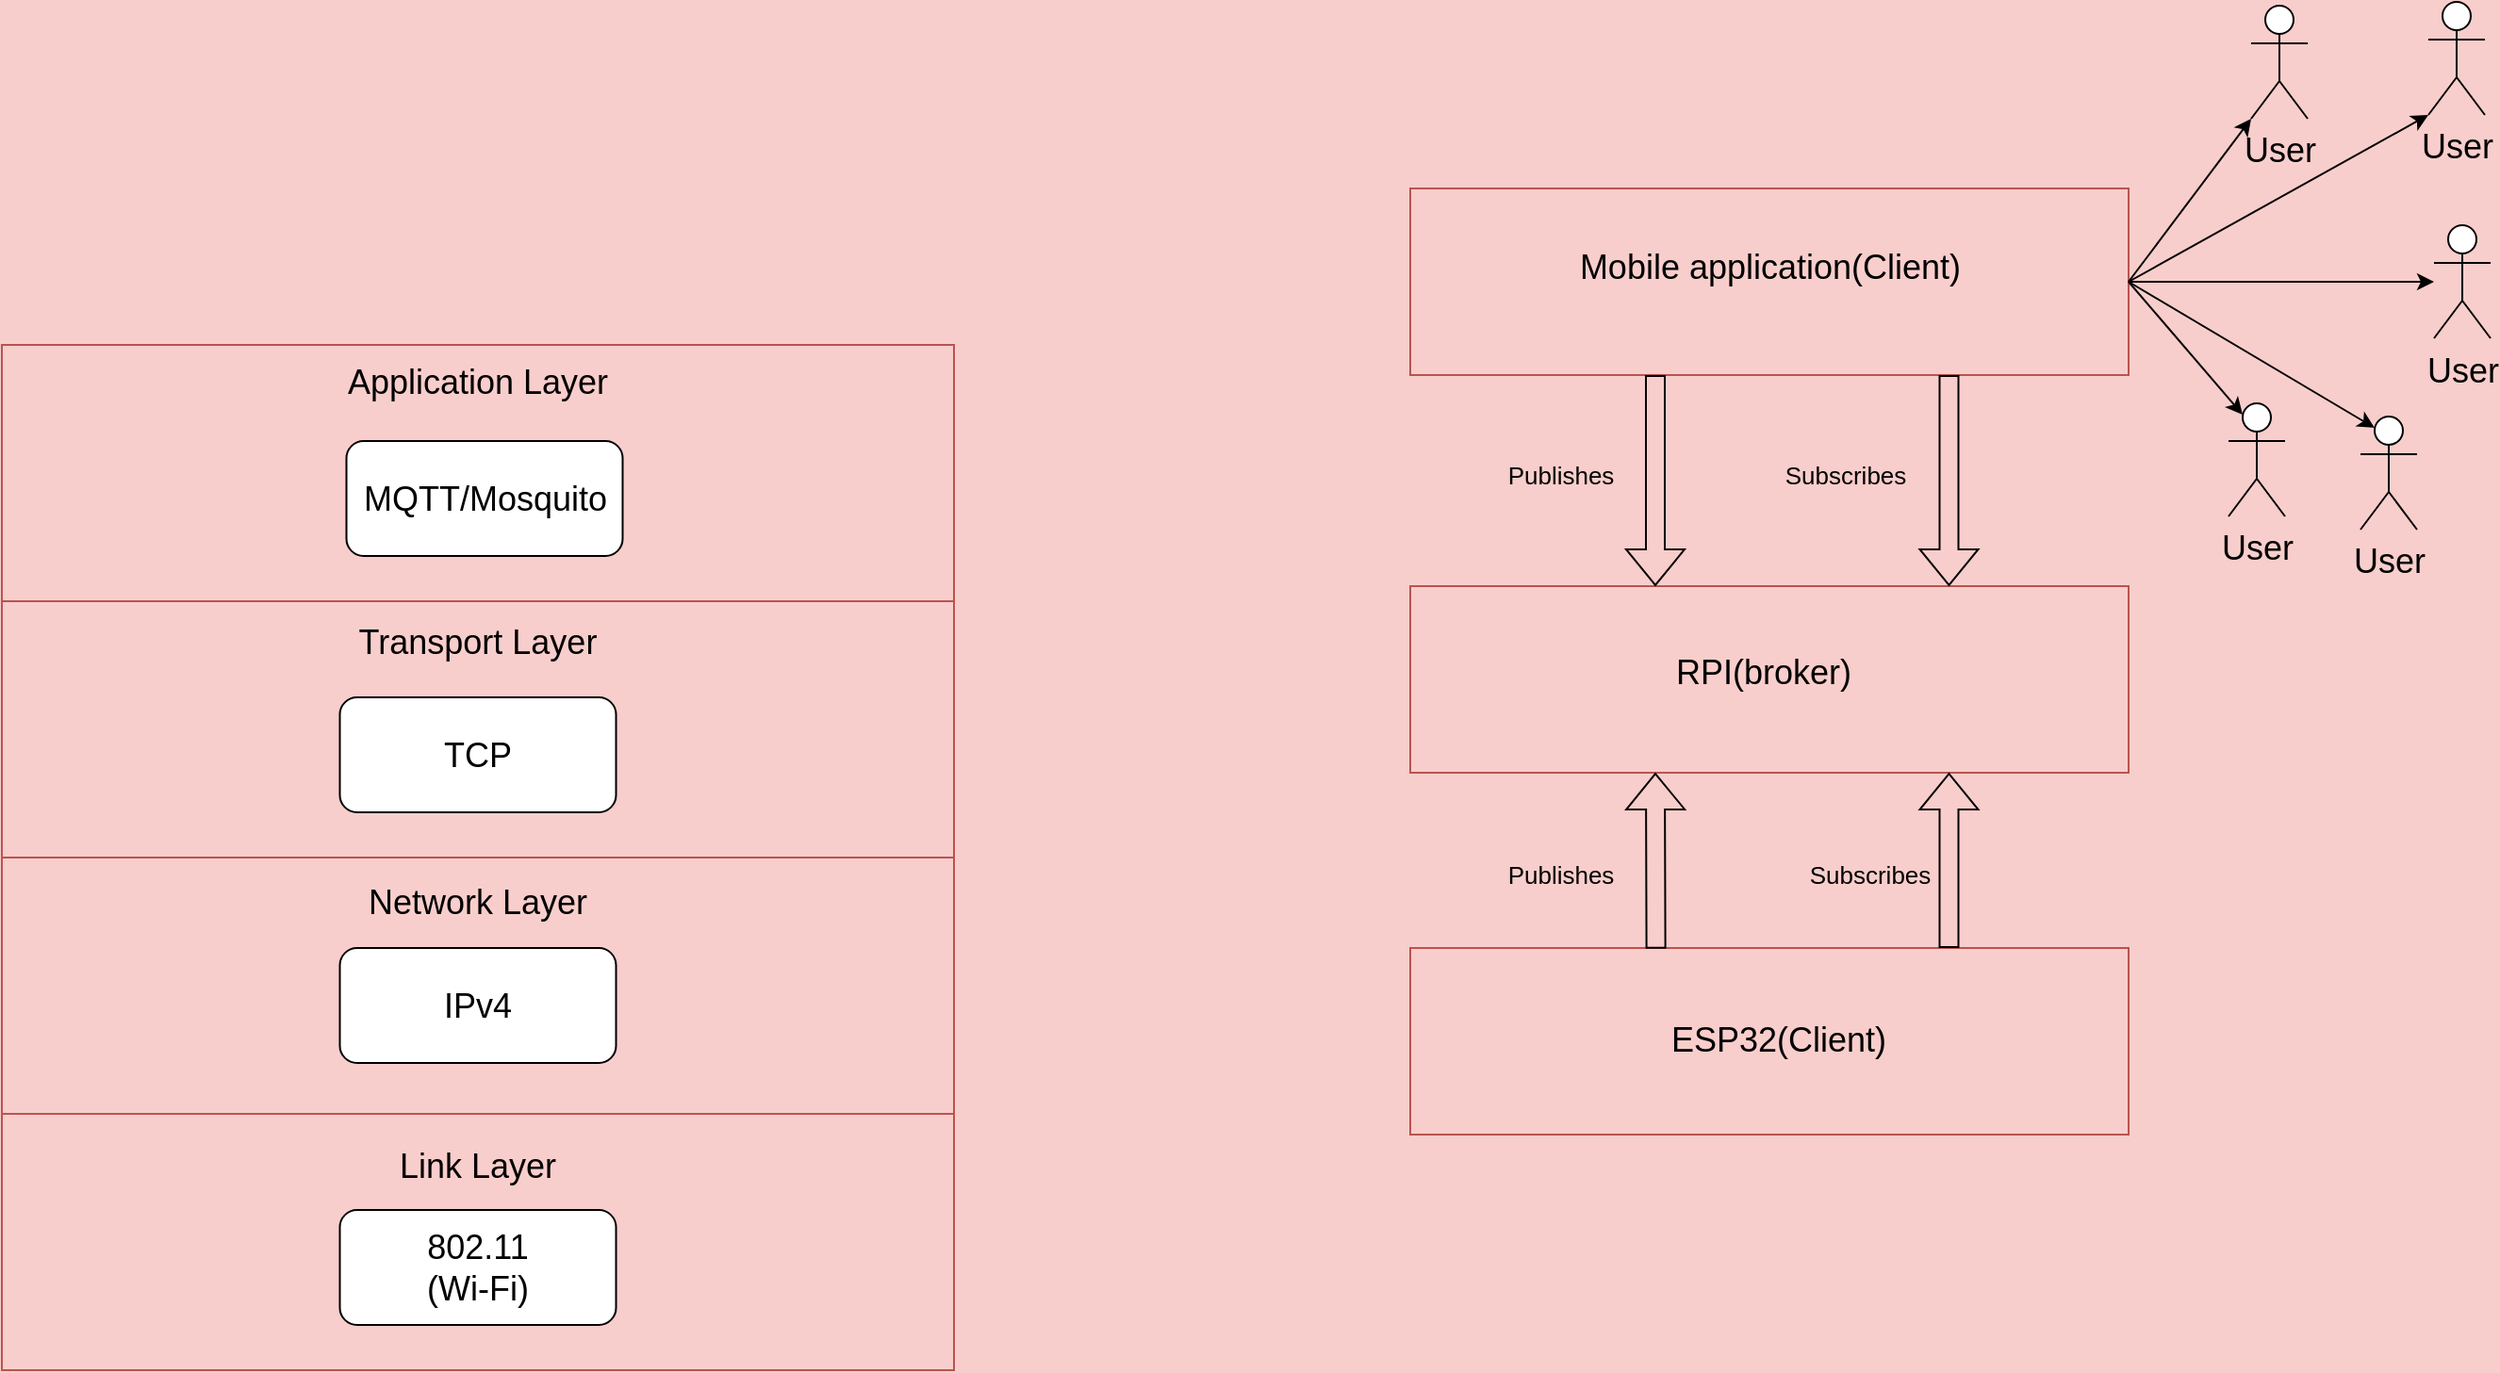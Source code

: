<mxfile version="16.6.4" type="device"><diagram id="T3k2iv62iVBbJIXAb1Ic" name="Page-1"><mxGraphModel dx="677" dy="359" grid="0" gridSize="10" guides="1" tooltips="1" connect="1" arrows="1" fold="1" page="0" pageScale="1" pageWidth="827" pageHeight="1169" background="#F8CECC" math="0" shadow="0"><root><mxCell id="0"/><mxCell id="1" parent="0"/><mxCell id="2LHCwm2fAS1GDqLZZeGL-1" value="" style="rounded=0;whiteSpace=wrap;html=1;fillColor=#f8cecc;strokeColor=#b85450;" vertex="1" parent="1"><mxGeometry x="199" y="203" width="505" height="136" as="geometry"/></mxCell><mxCell id="2LHCwm2fAS1GDqLZZeGL-2" value="&lt;font style=&quot;font-size: 18px&quot;&gt;Application Layer&lt;/font&gt;" style="text;html=1;strokeColor=none;fillColor=none;align=center;verticalAlign=middle;whiteSpace=wrap;rounded=0;" vertex="1" parent="1"><mxGeometry x="349" y="208" width="205" height="30" as="geometry"/></mxCell><mxCell id="2LHCwm2fAS1GDqLZZeGL-4" value="" style="rounded=0;whiteSpace=wrap;html=1;fillColor=#f8cecc;strokeColor=#b85450;" vertex="1" parent="1"><mxGeometry x="199" y="339" width="505" height="136" as="geometry"/></mxCell><mxCell id="2LHCwm2fAS1GDqLZZeGL-5" value="&lt;font style=&quot;font-size: 18px&quot;&gt;Transport Layer&lt;/font&gt;" style="text;html=1;strokeColor=none;fillColor=none;align=center;verticalAlign=middle;whiteSpace=wrap;rounded=0;" vertex="1" parent="1"><mxGeometry x="349" y="346" width="205" height="30" as="geometry"/></mxCell><mxCell id="2LHCwm2fAS1GDqLZZeGL-6" value="" style="rounded=0;whiteSpace=wrap;html=1;fillColor=#f8cecc;strokeColor=#b85450;" vertex="1" parent="1"><mxGeometry x="199" y="475" width="505" height="136" as="geometry"/></mxCell><mxCell id="2LHCwm2fAS1GDqLZZeGL-7" value="&lt;span style=&quot;font-size: 18px&quot;&gt;Network Layer&lt;/span&gt;" style="text;html=1;strokeColor=none;fillColor=none;align=center;verticalAlign=middle;whiteSpace=wrap;rounded=0;" vertex="1" parent="1"><mxGeometry x="349" y="484" width="205" height="30" as="geometry"/></mxCell><mxCell id="2LHCwm2fAS1GDqLZZeGL-8" value="" style="rounded=0;whiteSpace=wrap;html=1;fillColor=#f8cecc;strokeColor=#b85450;" vertex="1" parent="1"><mxGeometry x="199" y="611" width="505" height="136" as="geometry"/></mxCell><mxCell id="2LHCwm2fAS1GDqLZZeGL-9" value="&lt;font style=&quot;font-size: 18px&quot;&gt;Link Layer&lt;/font&gt;" style="text;html=1;strokeColor=none;fillColor=none;align=center;verticalAlign=middle;whiteSpace=wrap;rounded=0;" vertex="1" parent="1"><mxGeometry x="349" y="624" width="205" height="30" as="geometry"/></mxCell><mxCell id="2LHCwm2fAS1GDqLZZeGL-10" value="MQTT/Mosquito" style="rounded=1;whiteSpace=wrap;html=1;fontSize=18;fontColor=#000000;" vertex="1" parent="1"><mxGeometry x="381.75" y="254" width="146.5" height="61" as="geometry"/></mxCell><mxCell id="2LHCwm2fAS1GDqLZZeGL-14" value="802.11&lt;br/&gt;(Wi-Fi)" style="rounded=1;whiteSpace=wrap;html=1;fontSize=18;fontColor=#000000;" vertex="1" parent="1"><mxGeometry x="378.25" y="662" width="146.5" height="61" as="geometry"/></mxCell><mxCell id="2LHCwm2fAS1GDqLZZeGL-15" value="IPv4" style="rounded=1;whiteSpace=wrap;html=1;fontSize=18;fontColor=#000000;" vertex="1" parent="1"><mxGeometry x="378.25" y="523" width="146.5" height="61" as="geometry"/></mxCell><mxCell id="2LHCwm2fAS1GDqLZZeGL-16" value="TCP" style="rounded=1;whiteSpace=wrap;html=1;fontSize=18;fontColor=#000000;" vertex="1" parent="1"><mxGeometry x="378.25" y="390" width="146.5" height="61" as="geometry"/></mxCell><mxCell id="2LHCwm2fAS1GDqLZZeGL-26" value="" style="rounded=0;whiteSpace=wrap;html=1;fillColor=#f8cecc;strokeColor=#b85450;" vertex="1" parent="1"><mxGeometry x="946" y="120" width="381" height="99" as="geometry"/></mxCell><mxCell id="2LHCwm2fAS1GDqLZZeGL-27" value="&lt;font style=&quot;font-size: 18px&quot;&gt;Mobile application(Client)&lt;/font&gt;" style="text;html=1;strokeColor=none;fillColor=none;align=center;verticalAlign=middle;whiteSpace=wrap;rounded=0;" vertex="1" parent="1"><mxGeometry x="1032.5" y="147" width="208" height="30" as="geometry"/></mxCell><mxCell id="2LHCwm2fAS1GDqLZZeGL-28" value="" style="rounded=0;whiteSpace=wrap;html=1;fillColor=#f8cecc;strokeColor=#b85450;" vertex="1" parent="1"><mxGeometry x="946" y="523" width="381" height="99" as="geometry"/></mxCell><mxCell id="2LHCwm2fAS1GDqLZZeGL-29" value="&lt;font style=&quot;font-size: 18px&quot;&gt;ESP32(Client)&lt;/font&gt;" style="text;html=1;strokeColor=none;fillColor=none;align=center;verticalAlign=middle;whiteSpace=wrap;rounded=0;" vertex="1" parent="1"><mxGeometry x="1039" y="557" width="205" height="30" as="geometry"/></mxCell><mxCell id="2LHCwm2fAS1GDqLZZeGL-30" value="" style="rounded=0;whiteSpace=wrap;html=1;fillColor=#f8cecc;strokeColor=#b85450;" vertex="1" parent="1"><mxGeometry x="946" y="331" width="381" height="99" as="geometry"/></mxCell><mxCell id="2LHCwm2fAS1GDqLZZeGL-31" value="&lt;font style=&quot;font-size: 18px&quot;&gt;RPI(broker)&lt;/font&gt;" style="text;html=1;strokeColor=none;fillColor=none;align=center;verticalAlign=middle;whiteSpace=wrap;rounded=0;" vertex="1" parent="1"><mxGeometry x="1031" y="362" width="205" height="30" as="geometry"/></mxCell><mxCell id="2LHCwm2fAS1GDqLZZeGL-34" value="User" style="shape=umlActor;verticalLabelPosition=bottom;verticalAlign=top;html=1;outlineConnect=0;fontSize=18;fontColor=#000000;" vertex="1" parent="1"><mxGeometry x="1489" y="139.5" width="30" height="60" as="geometry"/></mxCell><mxCell id="2LHCwm2fAS1GDqLZZeGL-39" value="" style="shape=flexArrow;endArrow=classic;html=1;rounded=0;fontSize=18;fontColor=#000000;exitX=0.75;exitY=0;exitDx=0;exitDy=0;entryX=0.75;entryY=1;entryDx=0;entryDy=0;" edge="1" parent="1" source="2LHCwm2fAS1GDqLZZeGL-28" target="2LHCwm2fAS1GDqLZZeGL-30"><mxGeometry width="50" height="50" relative="1" as="geometry"><mxPoint x="1455" y="475" as="sourcePoint"/><mxPoint x="1505" y="425" as="targetPoint"/></mxGeometry></mxCell><mxCell id="2LHCwm2fAS1GDqLZZeGL-40" value="" style="shape=flexArrow;endArrow=classic;html=1;rounded=0;fontSize=18;fontColor=#000000;entryX=0.75;entryY=0;entryDx=0;entryDy=0;exitX=0.75;exitY=1;exitDx=0;exitDy=0;" edge="1" parent="1" source="2LHCwm2fAS1GDqLZZeGL-26" target="2LHCwm2fAS1GDqLZZeGL-30"><mxGeometry width="50" height="50" relative="1" as="geometry"><mxPoint x="1067" y="250" as="sourcePoint"/><mxPoint x="1596.25" y="396" as="targetPoint"/></mxGeometry></mxCell><mxCell id="2LHCwm2fAS1GDqLZZeGL-41" value="" style="endArrow=classic;html=1;rounded=0;fontSize=18;fontColor=#000000;exitX=1;exitY=0.5;exitDx=0;exitDy=0;" edge="1" parent="1" source="2LHCwm2fAS1GDqLZZeGL-26" target="2LHCwm2fAS1GDqLZZeGL-34"><mxGeometry width="50" height="50" relative="1" as="geometry"><mxPoint x="1385" y="190" as="sourcePoint"/><mxPoint x="1435" y="140" as="targetPoint"/></mxGeometry></mxCell><mxCell id="2LHCwm2fAS1GDqLZZeGL-43" value="User" style="shape=umlActor;verticalLabelPosition=bottom;verticalAlign=top;html=1;outlineConnect=0;fontSize=18;fontColor=#000000;" vertex="1" parent="1"><mxGeometry x="1380" y="234" width="30" height="60" as="geometry"/></mxCell><mxCell id="2LHCwm2fAS1GDqLZZeGL-44" value="User" style="shape=umlActor;verticalLabelPosition=bottom;verticalAlign=top;html=1;outlineConnect=0;fontSize=18;fontColor=#000000;" vertex="1" parent="1"><mxGeometry x="1450" y="241" width="30" height="60" as="geometry"/></mxCell><mxCell id="2LHCwm2fAS1GDqLZZeGL-45" value="User" style="shape=umlActor;verticalLabelPosition=bottom;verticalAlign=top;html=1;outlineConnect=0;fontSize=18;fontColor=#000000;" vertex="1" parent="1"><mxGeometry x="1392" y="23" width="30" height="60" as="geometry"/></mxCell><mxCell id="2LHCwm2fAS1GDqLZZeGL-46" value="User" style="shape=umlActor;verticalLabelPosition=bottom;verticalAlign=top;html=1;outlineConnect=0;fontSize=18;fontColor=#000000;" vertex="1" parent="1"><mxGeometry x="1486" y="21" width="30" height="60" as="geometry"/></mxCell><mxCell id="2LHCwm2fAS1GDqLZZeGL-51" value="" style="endArrow=classic;html=1;rounded=0;fontSize=18;fontColor=#000000;exitX=1;exitY=0.5;exitDx=0;exitDy=0;entryX=0.25;entryY=0.1;entryDx=0;entryDy=0;entryPerimeter=0;" edge="1" parent="1" source="2LHCwm2fAS1GDqLZZeGL-26" target="2LHCwm2fAS1GDqLZZeGL-43"><mxGeometry width="50" height="50" relative="1" as="geometry"><mxPoint x="1337" y="179.5" as="sourcePoint"/><mxPoint x="1499" y="179.5" as="targetPoint"/></mxGeometry></mxCell><mxCell id="2LHCwm2fAS1GDqLZZeGL-52" value="" style="endArrow=classic;html=1;rounded=0;fontSize=18;fontColor=#000000;exitX=1;exitY=0.5;exitDx=0;exitDy=0;entryX=0.25;entryY=0.1;entryDx=0;entryDy=0;entryPerimeter=0;" edge="1" parent="1" source="2LHCwm2fAS1GDqLZZeGL-26" target="2LHCwm2fAS1GDqLZZeGL-44"><mxGeometry width="50" height="50" relative="1" as="geometry"><mxPoint x="1347" y="189.5" as="sourcePoint"/><mxPoint x="1509" y="189.5" as="targetPoint"/></mxGeometry></mxCell><mxCell id="2LHCwm2fAS1GDqLZZeGL-53" value="" style="endArrow=classic;html=1;rounded=0;fontSize=18;fontColor=#000000;exitX=1;exitY=0.5;exitDx=0;exitDy=0;entryX=0;entryY=1;entryDx=0;entryDy=0;entryPerimeter=0;" edge="1" parent="1" source="2LHCwm2fAS1GDqLZZeGL-26" target="2LHCwm2fAS1GDqLZZeGL-46"><mxGeometry width="50" height="50" relative="1" as="geometry"><mxPoint x="1357" y="199.5" as="sourcePoint"/><mxPoint x="1519" y="199.5" as="targetPoint"/></mxGeometry></mxCell><mxCell id="2LHCwm2fAS1GDqLZZeGL-54" value="" style="endArrow=classic;html=1;rounded=0;fontSize=18;fontColor=#000000;exitX=1;exitY=0.5;exitDx=0;exitDy=0;entryX=0;entryY=1;entryDx=0;entryDy=0;entryPerimeter=0;" edge="1" parent="1" source="2LHCwm2fAS1GDqLZZeGL-26" target="2LHCwm2fAS1GDqLZZeGL-45"><mxGeometry width="50" height="50" relative="1" as="geometry"><mxPoint x="1367" y="209.5" as="sourcePoint"/><mxPoint x="1529" y="209.5" as="targetPoint"/></mxGeometry></mxCell><mxCell id="2LHCwm2fAS1GDqLZZeGL-56" value="&lt;font style=&quot;font-size: 13px&quot;&gt;Subscribes&lt;/font&gt;" style="text;html=1;strokeColor=none;fillColor=none;align=center;verticalAlign=middle;whiteSpace=wrap;rounded=0;fontSize=18;fontColor=#000000;" vertex="1" parent="1"><mxGeometry x="1147" y="256" width="60" height="30" as="geometry"/></mxCell><mxCell id="2LHCwm2fAS1GDqLZZeGL-57" value="" style="shape=flexArrow;endArrow=classic;html=1;rounded=0;fontSize=18;fontColor=#000000;entryX=0.5;entryY=0;entryDx=0;entryDy=0;exitX=0.5;exitY=1;exitDx=0;exitDy=0;" edge="1" parent="1"><mxGeometry width="50" height="50" relative="1" as="geometry"><mxPoint x="1076" y="219" as="sourcePoint"/><mxPoint x="1076" y="331" as="targetPoint"/></mxGeometry></mxCell><mxCell id="2LHCwm2fAS1GDqLZZeGL-58" value="&lt;font style=&quot;font-size: 13px&quot;&gt;Publishes&lt;/font&gt;" style="text;html=1;strokeColor=none;fillColor=none;align=center;verticalAlign=middle;whiteSpace=wrap;rounded=0;fontSize=18;fontColor=#000000;" vertex="1" parent="1"><mxGeometry x="996" y="256" width="60" height="30" as="geometry"/></mxCell><mxCell id="2LHCwm2fAS1GDqLZZeGL-60" value="" style="shape=flexArrow;endArrow=classic;html=1;rounded=0;fontSize=18;fontColor=#000000;exitX=0.342;exitY=0.004;exitDx=0;exitDy=0;exitPerimeter=0;" edge="1" parent="1" source="2LHCwm2fAS1GDqLZZeGL-28"><mxGeometry width="50" height="50" relative="1" as="geometry"><mxPoint x="1076" y="521" as="sourcePoint"/><mxPoint x="1076" y="430" as="targetPoint"/></mxGeometry></mxCell><mxCell id="2LHCwm2fAS1GDqLZZeGL-61" value="&lt;font style=&quot;font-size: 13px&quot;&gt;Publishes&lt;/font&gt;" style="text;html=1;strokeColor=none;fillColor=none;align=center;verticalAlign=middle;whiteSpace=wrap;rounded=0;fontSize=18;fontColor=#000000;" vertex="1" parent="1"><mxGeometry x="996" y="468" width="60" height="30" as="geometry"/></mxCell><mxCell id="2LHCwm2fAS1GDqLZZeGL-62" value="&lt;font style=&quot;font-size: 13px&quot;&gt;Subscribes&lt;/font&gt;" style="text;html=1;strokeColor=none;fillColor=none;align=center;verticalAlign=middle;whiteSpace=wrap;rounded=0;fontSize=18;fontColor=#000000;" vertex="1" parent="1"><mxGeometry x="1160" y="468" width="60" height="30" as="geometry"/></mxCell></root></mxGraphModel></diagram></mxfile>